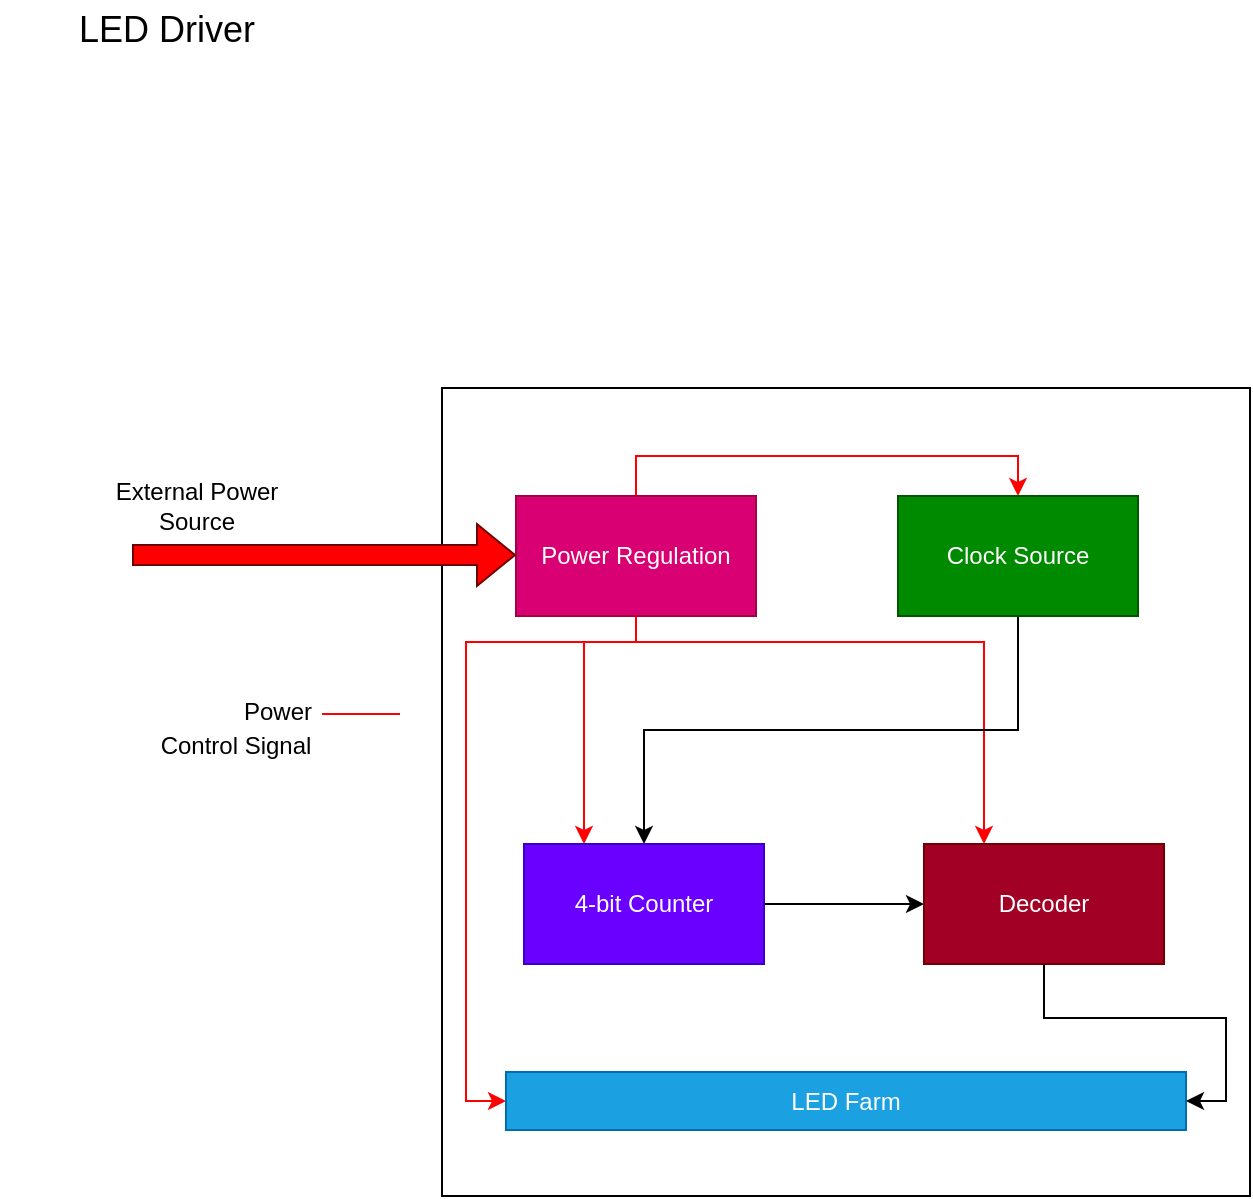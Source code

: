 <mxfile version="24.5.3" type="device" pages="2">
  <diagram name="Page-1" id="3OC9Rb5-22xeaMz2C4g0">
    <mxGraphModel dx="989" dy="582" grid="0" gridSize="10" guides="1" tooltips="1" connect="1" arrows="1" fold="1" page="1" pageScale="1" pageWidth="850" pageHeight="1100" math="0" shadow="0">
      <root>
        <mxCell id="0" />
        <mxCell id="1" parent="0" />
        <mxCell id="Tnt5CvUX-H7UQsoX283W-1" value="" style="whiteSpace=wrap;html=1;aspect=fixed;" parent="1" vertex="1">
          <mxGeometry x="236" y="221" width="404" height="404" as="geometry" />
        </mxCell>
        <mxCell id="Tnt5CvUX-H7UQsoX283W-2" value="&lt;font style=&quot;font-size: 18px;&quot;&gt;LED Driver&lt;/font&gt;" style="text;html=1;strokeColor=none;fillColor=none;align=center;verticalAlign=middle;whiteSpace=wrap;rounded=0;" parent="1" vertex="1">
          <mxGeometry x="15" y="27" width="167" height="30" as="geometry" />
        </mxCell>
        <mxCell id="ZXyY7R0-EB3gzcIrjmii-5" style="edgeStyle=orthogonalEdgeStyle;rounded=0;orthogonalLoop=1;jettySize=auto;html=1;exitX=0.5;exitY=0;exitDx=0;exitDy=0;entryX=0.5;entryY=0;entryDx=0;entryDy=0;strokeColor=#FF0000;" edge="1" parent="1" source="ZXyY7R0-EB3gzcIrjmii-1" target="ZXyY7R0-EB3gzcIrjmii-4">
          <mxGeometry relative="1" as="geometry" />
        </mxCell>
        <mxCell id="ZXyY7R0-EB3gzcIrjmii-13" style="edgeStyle=orthogonalEdgeStyle;rounded=0;orthogonalLoop=1;jettySize=auto;html=1;exitX=0.5;exitY=1;exitDx=0;exitDy=0;entryX=0;entryY=0.5;entryDx=0;entryDy=0;strokeColor=#FF0000;" edge="1" parent="1" source="ZXyY7R0-EB3gzcIrjmii-1" target="ZXyY7R0-EB3gzcIrjmii-6">
          <mxGeometry relative="1" as="geometry">
            <Array as="points">
              <mxPoint x="333" y="348" />
              <mxPoint x="248" y="348" />
              <mxPoint x="248" y="578" />
            </Array>
          </mxGeometry>
        </mxCell>
        <mxCell id="ZXyY7R0-EB3gzcIrjmii-14" style="edgeStyle=orthogonalEdgeStyle;rounded=0;orthogonalLoop=1;jettySize=auto;html=1;exitX=0.5;exitY=1;exitDx=0;exitDy=0;entryX=0.25;entryY=0;entryDx=0;entryDy=0;strokeColor=#FF0000;" edge="1" parent="1" source="ZXyY7R0-EB3gzcIrjmii-1" target="ZXyY7R0-EB3gzcIrjmii-8">
          <mxGeometry relative="1" as="geometry">
            <Array as="points">
              <mxPoint x="333" y="348" />
              <mxPoint x="307" y="348" />
            </Array>
          </mxGeometry>
        </mxCell>
        <mxCell id="ZXyY7R0-EB3gzcIrjmii-15" style="edgeStyle=orthogonalEdgeStyle;rounded=0;orthogonalLoop=1;jettySize=auto;html=1;exitX=0.5;exitY=1;exitDx=0;exitDy=0;entryX=0.25;entryY=0;entryDx=0;entryDy=0;strokeColor=#FF0000;" edge="1" parent="1" source="ZXyY7R0-EB3gzcIrjmii-1" target="ZXyY7R0-EB3gzcIrjmii-9">
          <mxGeometry relative="1" as="geometry">
            <Array as="points">
              <mxPoint x="333" y="348" />
              <mxPoint x="507" y="348" />
            </Array>
          </mxGeometry>
        </mxCell>
        <mxCell id="ZXyY7R0-EB3gzcIrjmii-1" value="Power Regulation" style="rounded=0;whiteSpace=wrap;html=1;fillColor=#d80073;fontColor=#ffffff;strokeColor=#A50040;" vertex="1" parent="1">
          <mxGeometry x="273" y="275" width="120" height="60" as="geometry" />
        </mxCell>
        <mxCell id="ZXyY7R0-EB3gzcIrjmii-2" value="" style="shape=flexArrow;endArrow=classic;html=1;rounded=0;fillColor=#FF0000;strokeColor=#6F0000;" edge="1" parent="1">
          <mxGeometry width="50" height="50" relative="1" as="geometry">
            <mxPoint x="81" y="304.5" as="sourcePoint" />
            <mxPoint x="273" y="304.5" as="targetPoint" />
          </mxGeometry>
        </mxCell>
        <mxCell id="ZXyY7R0-EB3gzcIrjmii-3" value="External Power Source" style="text;html=1;strokeColor=none;fillColor=none;align=center;verticalAlign=middle;whiteSpace=wrap;rounded=0;" vertex="1" parent="1">
          <mxGeometry x="55" y="265" width="117" height="30" as="geometry" />
        </mxCell>
        <mxCell id="ZXyY7R0-EB3gzcIrjmii-10" style="edgeStyle=orthogonalEdgeStyle;rounded=0;orthogonalLoop=1;jettySize=auto;html=1;exitX=0.5;exitY=1;exitDx=0;exitDy=0;entryX=0.5;entryY=0;entryDx=0;entryDy=0;" edge="1" parent="1" source="ZXyY7R0-EB3gzcIrjmii-4" target="ZXyY7R0-EB3gzcIrjmii-8">
          <mxGeometry relative="1" as="geometry" />
        </mxCell>
        <mxCell id="ZXyY7R0-EB3gzcIrjmii-4" value="Clock Source" style="rounded=0;whiteSpace=wrap;html=1;fillColor=#008a00;fontColor=#ffffff;strokeColor=#005700;" vertex="1" parent="1">
          <mxGeometry x="464" y="275" width="120" height="60" as="geometry" />
        </mxCell>
        <mxCell id="ZXyY7R0-EB3gzcIrjmii-6" value="LED Farm" style="rounded=0;whiteSpace=wrap;html=1;fillColor=#1ba1e2;fontColor=#ffffff;strokeColor=#006EAF;" vertex="1" parent="1">
          <mxGeometry x="268" y="563" width="340" height="29" as="geometry" />
        </mxCell>
        <mxCell id="ZXyY7R0-EB3gzcIrjmii-11" style="edgeStyle=orthogonalEdgeStyle;rounded=0;orthogonalLoop=1;jettySize=auto;html=1;exitX=1;exitY=0.5;exitDx=0;exitDy=0;entryX=0;entryY=0.5;entryDx=0;entryDy=0;" edge="1" parent="1" source="ZXyY7R0-EB3gzcIrjmii-8" target="ZXyY7R0-EB3gzcIrjmii-9">
          <mxGeometry relative="1" as="geometry" />
        </mxCell>
        <mxCell id="ZXyY7R0-EB3gzcIrjmii-8" value="4-bit Counter" style="rounded=0;whiteSpace=wrap;html=1;fillColor=#6a00ff;fontColor=#ffffff;strokeColor=#3700CC;" vertex="1" parent="1">
          <mxGeometry x="277" y="449" width="120" height="60" as="geometry" />
        </mxCell>
        <mxCell id="ZXyY7R0-EB3gzcIrjmii-17" style="edgeStyle=orthogonalEdgeStyle;rounded=0;orthogonalLoop=1;jettySize=auto;html=1;exitX=0.5;exitY=1;exitDx=0;exitDy=0;entryX=1;entryY=0.5;entryDx=0;entryDy=0;" edge="1" parent="1" source="ZXyY7R0-EB3gzcIrjmii-9" target="ZXyY7R0-EB3gzcIrjmii-6">
          <mxGeometry relative="1" as="geometry" />
        </mxCell>
        <mxCell id="ZXyY7R0-EB3gzcIrjmii-9" value="Decoder" style="rounded=0;whiteSpace=wrap;html=1;fillColor=#a20025;fontColor=#ffffff;strokeColor=#6F0000;" vertex="1" parent="1">
          <mxGeometry x="477" y="449" width="120" height="60" as="geometry" />
        </mxCell>
        <mxCell id="ZXyY7R0-EB3gzcIrjmii-18" value="" style="endArrow=none;html=1;rounded=0;strokeColor=#FF0000;" edge="1" parent="1">
          <mxGeometry width="50" height="50" relative="1" as="geometry">
            <mxPoint x="176" y="384" as="sourcePoint" />
            <mxPoint x="215" y="384" as="targetPoint" />
          </mxGeometry>
        </mxCell>
        <mxCell id="ZXyY7R0-EB3gzcIrjmii-19" value="" style="endArrow=none;html=1;rounded=0;strokeColor=#FFFFFF;" edge="1" parent="1">
          <mxGeometry width="50" height="50" relative="1" as="geometry">
            <mxPoint x="175" y="400" as="sourcePoint" />
            <mxPoint x="214" y="400" as="targetPoint" />
          </mxGeometry>
        </mxCell>
        <mxCell id="ZXyY7R0-EB3gzcIrjmii-20" value="Power" style="text;html=1;strokeColor=none;fillColor=none;align=center;verticalAlign=middle;whiteSpace=wrap;rounded=0;" vertex="1" parent="1">
          <mxGeometry x="138" y="376" width="32" height="14" as="geometry" />
        </mxCell>
        <mxCell id="ZXyY7R0-EB3gzcIrjmii-21" value="Control Signal" style="text;html=1;strokeColor=none;fillColor=none;align=center;verticalAlign=middle;whiteSpace=wrap;rounded=0;" vertex="1" parent="1">
          <mxGeometry x="90" y="393" width="86" height="14" as="geometry" />
        </mxCell>
      </root>
    </mxGraphModel>
  </diagram>
  <diagram name="Copy of Page-1" id="RZJDCYf3NxsWNNFeKq0r">
    <mxGraphModel dx="1293" dy="747" grid="0" gridSize="10" guides="1" tooltips="1" connect="1" arrows="1" fold="1" page="1" pageScale="1" pageWidth="850" pageHeight="1100" math="0" shadow="0">
      <root>
        <mxCell id="Gx2sKsFyUUtDKSqYZApk-0" />
        <mxCell id="Gx2sKsFyUUtDKSqYZApk-1" parent="Gx2sKsFyUUtDKSqYZApk-0" />
        <mxCell id="xkvw3iJ_KzHqjCOa3ey_-0" value="" style="rounded=0;whiteSpace=wrap;html=1;fillColor=#f5f5f5;fontColor=#333333;strokeColor=#666666;" vertex="1" parent="Gx2sKsFyUUtDKSqYZApk-1">
          <mxGeometry x="180" y="183" width="467" height="427" as="geometry" />
        </mxCell>
        <mxCell id="Gx2sKsFyUUtDKSqYZApk-3" value="&lt;font style=&quot;font-size: 18px;&quot;&gt;LED Driver&lt;/font&gt;" style="text;html=1;strokeColor=none;fillColor=none;align=center;verticalAlign=middle;whiteSpace=wrap;rounded=0;" vertex="1" parent="Gx2sKsFyUUtDKSqYZApk-1">
          <mxGeometry x="184" y="187" width="96" height="30" as="geometry" />
        </mxCell>
        <mxCell id="Gx2sKsFyUUtDKSqYZApk-4" style="edgeStyle=orthogonalEdgeStyle;rounded=0;orthogonalLoop=1;jettySize=auto;html=1;exitX=0.5;exitY=0;exitDx=0;exitDy=0;entryX=0.5;entryY=0;entryDx=0;entryDy=0;strokeColor=#FF0000;" edge="1" parent="Gx2sKsFyUUtDKSqYZApk-1" source="Gx2sKsFyUUtDKSqYZApk-8" target="Gx2sKsFyUUtDKSqYZApk-12">
          <mxGeometry relative="1" as="geometry" />
        </mxCell>
        <mxCell id="Gx2sKsFyUUtDKSqYZApk-5" style="edgeStyle=orthogonalEdgeStyle;rounded=0;orthogonalLoop=1;jettySize=auto;html=1;exitX=0.5;exitY=1;exitDx=0;exitDy=0;entryX=0;entryY=0.5;entryDx=0;entryDy=0;strokeColor=#FF0000;" edge="1" parent="Gx2sKsFyUUtDKSqYZApk-1" source="Gx2sKsFyUUtDKSqYZApk-8" target="Gx2sKsFyUUtDKSqYZApk-13">
          <mxGeometry relative="1" as="geometry">
            <Array as="points">
              <mxPoint x="403" y="299" />
              <mxPoint x="403" y="348" />
              <mxPoint x="248" y="348" />
              <mxPoint x="248" y="578" />
            </Array>
          </mxGeometry>
        </mxCell>
        <mxCell id="Gx2sKsFyUUtDKSqYZApk-6" style="edgeStyle=orthogonalEdgeStyle;rounded=0;orthogonalLoop=1;jettySize=auto;html=1;exitX=0.5;exitY=1;exitDx=0;exitDy=0;entryX=0.25;entryY=0;entryDx=0;entryDy=0;strokeColor=#FF0000;" edge="1" parent="Gx2sKsFyUUtDKSqYZApk-1" source="Gx2sKsFyUUtDKSqYZApk-8" target="Gx2sKsFyUUtDKSqYZApk-15">
          <mxGeometry relative="1" as="geometry">
            <Array as="points">
              <mxPoint x="403" y="299" />
              <mxPoint x="403" y="348" />
              <mxPoint x="307" y="348" />
            </Array>
          </mxGeometry>
        </mxCell>
        <mxCell id="Gx2sKsFyUUtDKSqYZApk-7" style="edgeStyle=orthogonalEdgeStyle;rounded=0;orthogonalLoop=1;jettySize=auto;html=1;exitX=0.5;exitY=1;exitDx=0;exitDy=0;entryX=0.25;entryY=0;entryDx=0;entryDy=0;strokeColor=#FF0000;" edge="1" parent="Gx2sKsFyUUtDKSqYZApk-1" source="Gx2sKsFyUUtDKSqYZApk-8" target="Gx2sKsFyUUtDKSqYZApk-17">
          <mxGeometry relative="1" as="geometry">
            <Array as="points">
              <mxPoint x="403" y="299" />
              <mxPoint x="403" y="348" />
              <mxPoint x="507" y="348" />
            </Array>
          </mxGeometry>
        </mxCell>
        <mxCell id="Gx2sKsFyUUtDKSqYZApk-8" value="Power Regulation" style="rounded=0;whiteSpace=wrap;html=1;fillColor=#d80073;fontColor=#ffffff;strokeColor=#A50040;" vertex="1" parent="Gx2sKsFyUUtDKSqYZApk-1">
          <mxGeometry x="345" y="239" width="120" height="60" as="geometry" />
        </mxCell>
        <mxCell id="Gx2sKsFyUUtDKSqYZApk-11" style="edgeStyle=orthogonalEdgeStyle;rounded=0;orthogonalLoop=1;jettySize=auto;html=1;exitX=0.5;exitY=1;exitDx=0;exitDy=0;entryX=0.5;entryY=0;entryDx=0;entryDy=0;" edge="1" parent="Gx2sKsFyUUtDKSqYZApk-1" source="Gx2sKsFyUUtDKSqYZApk-12" target="Gx2sKsFyUUtDKSqYZApk-15">
          <mxGeometry relative="1" as="geometry" />
        </mxCell>
        <mxCell id="Gx2sKsFyUUtDKSqYZApk-12" value="Clock Generation" style="rounded=0;whiteSpace=wrap;html=1;fillColor=#008a00;fontColor=#ffffff;strokeColor=#005700;" vertex="1" parent="Gx2sKsFyUUtDKSqYZApk-1">
          <mxGeometry x="488" y="239" width="120" height="60" as="geometry" />
        </mxCell>
        <mxCell id="Gx2sKsFyUUtDKSqYZApk-13" value="LED Farm" style="rounded=0;whiteSpace=wrap;html=1;fillColor=#1ba1e2;fontColor=#ffffff;strokeColor=#006EAF;" vertex="1" parent="Gx2sKsFyUUtDKSqYZApk-1">
          <mxGeometry x="268" y="563" width="340" height="29" as="geometry" />
        </mxCell>
        <mxCell id="Gx2sKsFyUUtDKSqYZApk-14" style="edgeStyle=orthogonalEdgeStyle;rounded=0;orthogonalLoop=1;jettySize=auto;html=1;exitX=1;exitY=0.5;exitDx=0;exitDy=0;entryX=0;entryY=0.5;entryDx=0;entryDy=0;" edge="1" parent="Gx2sKsFyUUtDKSqYZApk-1" source="Gx2sKsFyUUtDKSqYZApk-15" target="Gx2sKsFyUUtDKSqYZApk-17">
          <mxGeometry relative="1" as="geometry" />
        </mxCell>
        <mxCell id="Gx2sKsFyUUtDKSqYZApk-15" value="4-bit Counter" style="rounded=0;whiteSpace=wrap;html=1;fillColor=#6a00ff;fontColor=#ffffff;strokeColor=#3700CC;" vertex="1" parent="Gx2sKsFyUUtDKSqYZApk-1">
          <mxGeometry x="277" y="449" width="120" height="60" as="geometry" />
        </mxCell>
        <mxCell id="Gx2sKsFyUUtDKSqYZApk-16" style="edgeStyle=orthogonalEdgeStyle;rounded=0;orthogonalLoop=1;jettySize=auto;html=1;exitX=0.5;exitY=1;exitDx=0;exitDy=0;entryX=1;entryY=0.5;entryDx=0;entryDy=0;" edge="1" parent="Gx2sKsFyUUtDKSqYZApk-1" source="Gx2sKsFyUUtDKSqYZApk-17" target="Gx2sKsFyUUtDKSqYZApk-13">
          <mxGeometry relative="1" as="geometry" />
        </mxCell>
        <mxCell id="Gx2sKsFyUUtDKSqYZApk-17" value="Decoder" style="rounded=0;whiteSpace=wrap;html=1;fillColor=#a20025;fontColor=#ffffff;strokeColor=#6F0000;" vertex="1" parent="Gx2sKsFyUUtDKSqYZApk-1">
          <mxGeometry x="477" y="449" width="120" height="60" as="geometry" />
        </mxCell>
        <mxCell id="Gx2sKsFyUUtDKSqYZApk-19" value="" style="endArrow=none;html=1;rounded=0;strokeColor=#FFFFFF;" edge="1" parent="Gx2sKsFyUUtDKSqYZApk-1">
          <mxGeometry width="50" height="50" relative="1" as="geometry">
            <mxPoint x="175" y="400" as="sourcePoint" />
            <mxPoint x="214" y="400" as="targetPoint" />
          </mxGeometry>
        </mxCell>
        <mxCell id="xkvw3iJ_KzHqjCOa3ey_-4" style="edgeStyle=orthogonalEdgeStyle;rounded=0;orthogonalLoop=1;jettySize=auto;html=1;exitX=1;exitY=0.5;exitDx=0;exitDy=0;entryX=0;entryY=0.5;entryDx=0;entryDy=0;fillColor=#f8cecc;strokeColor=#FF0000;" edge="1" parent="Gx2sKsFyUUtDKSqYZApk-1" source="xkvw3iJ_KzHqjCOa3ey_-3" target="Gx2sKsFyUUtDKSqYZApk-8">
          <mxGeometry relative="1" as="geometry" />
        </mxCell>
        <mxCell id="xkvw3iJ_KzHqjCOa3ey_-3" value="Unregulated Power Source" style="rounded=0;whiteSpace=wrap;html=1;fillColor=#f8cecc;strokeColor=#b85450;" vertex="1" parent="Gx2sKsFyUUtDKSqYZApk-1">
          <mxGeometry x="197" y="239" width="120" height="60" as="geometry" />
        </mxCell>
      </root>
    </mxGraphModel>
  </diagram>
</mxfile>
